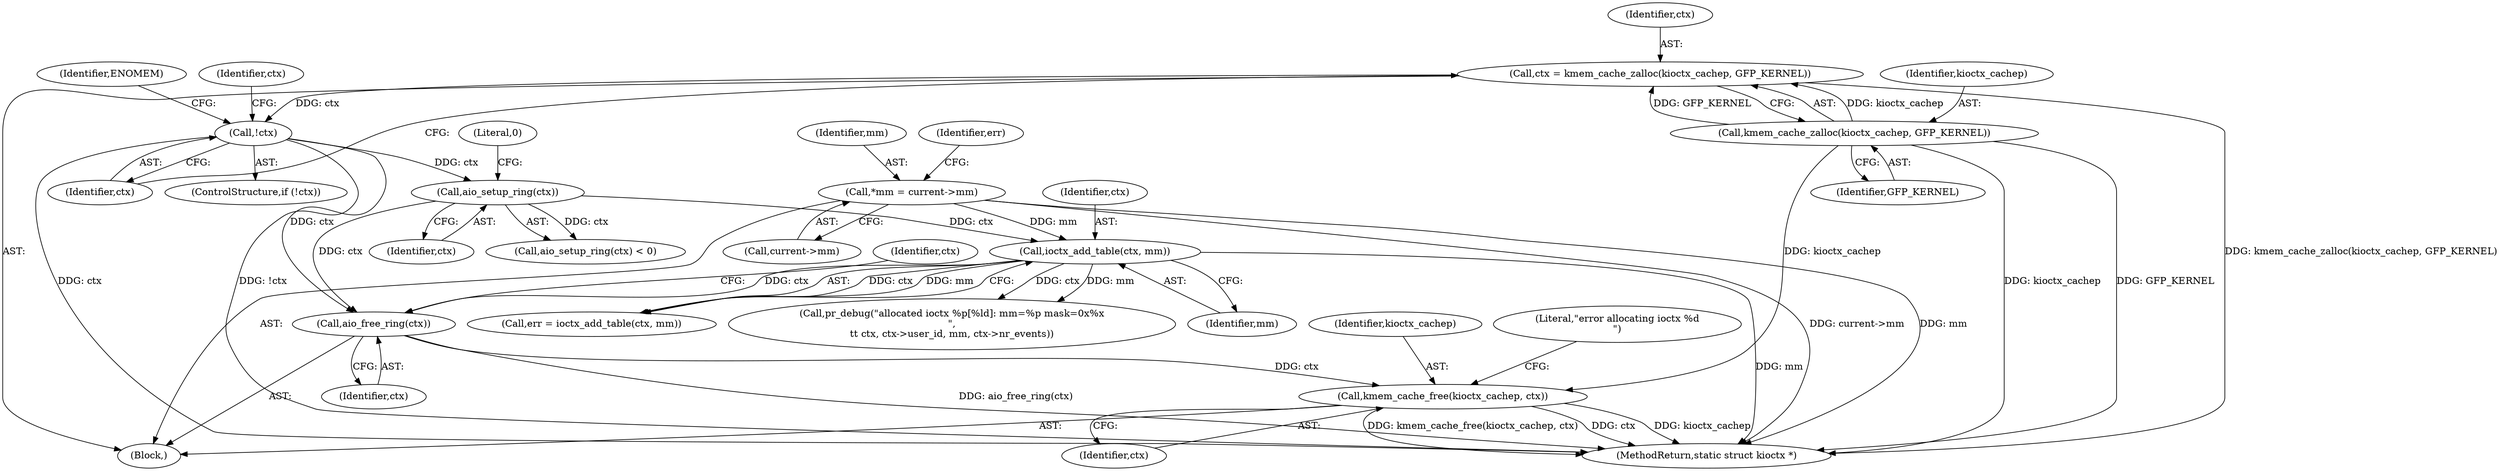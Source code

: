 digraph "0_linux_d558023207e008a4476a3b7bb8706b2a2bf5d84f@pointer" {
"1000334" [label="(Call,aio_free_ring(ctx))"];
"1000171" [label="(Call,!ctx)"];
"1000165" [label="(Call,ctx = kmem_cache_zalloc(kioctx_cachep, GFP_KERNEL))"];
"1000167" [label="(Call,kmem_cache_zalloc(kioctx_cachep, GFP_KERNEL))"];
"1000310" [label="(Call,ioctx_add_table(ctx, mm))"];
"1000231" [label="(Call,aio_setup_ring(ctx))"];
"1000108" [label="(Call,*mm = current->mm)"];
"1000352" [label="(Call,kmem_cache_free(kioctx_cachep, ctx))"];
"1000311" [label="(Identifier,ctx)"];
"1000172" [label="(Identifier,ctx)"];
"1000165" [label="(Call,ctx = kmem_cache_zalloc(kioctx_cachep, GFP_KERNEL))"];
"1000232" [label="(Identifier,ctx)"];
"1000335" [label="(Identifier,ctx)"];
"1000334" [label="(Call,aio_free_ring(ctx))"];
"1000233" [label="(Literal,0)"];
"1000354" [label="(Identifier,ctx)"];
"1000352" [label="(Call,kmem_cache_free(kioctx_cachep, ctx))"];
"1000170" [label="(ControlStructure,if (!ctx))"];
"1000353" [label="(Identifier,kioctx_cachep)"];
"1000356" [label="(Literal,\"error allocating ioctx %d\n\")"];
"1000338" [label="(Identifier,ctx)"];
"1000168" [label="(Identifier,kioctx_cachep)"];
"1000176" [label="(Identifier,ENOMEM)"];
"1000166" [label="(Identifier,ctx)"];
"1000230" [label="(Call,aio_setup_ring(ctx) < 0)"];
"1000116" [label="(Identifier,err)"];
"1000167" [label="(Call,kmem_cache_zalloc(kioctx_cachep, GFP_KERNEL))"];
"1000312" [label="(Identifier,mm)"];
"1000108" [label="(Call,*mm = current->mm)"];
"1000109" [label="(Identifier,mm)"];
"1000308" [label="(Call,err = ioctx_add_table(ctx, mm))"];
"1000106" [label="(Block,)"];
"1000169" [label="(Identifier,GFP_KERNEL)"];
"1000171" [label="(Call,!ctx)"];
"1000231" [label="(Call,aio_setup_ring(ctx))"];
"1000179" [label="(Identifier,ctx)"];
"1000110" [label="(Call,current->mm)"];
"1000310" [label="(Call,ioctx_add_table(ctx, mm))"];
"1000361" [label="(MethodReturn,static struct kioctx *)"];
"1000316" [label="(Call,pr_debug(\"allocated ioctx %p[%ld]: mm=%p mask=0x%x\n\",\n\t\t ctx, ctx->user_id, mm, ctx->nr_events))"];
"1000334" -> "1000106"  [label="AST: "];
"1000334" -> "1000335"  [label="CFG: "];
"1000335" -> "1000334"  [label="AST: "];
"1000338" -> "1000334"  [label="CFG: "];
"1000334" -> "1000361"  [label="DDG: aio_free_ring(ctx)"];
"1000171" -> "1000334"  [label="DDG: ctx"];
"1000310" -> "1000334"  [label="DDG: ctx"];
"1000231" -> "1000334"  [label="DDG: ctx"];
"1000334" -> "1000352"  [label="DDG: ctx"];
"1000171" -> "1000170"  [label="AST: "];
"1000171" -> "1000172"  [label="CFG: "];
"1000172" -> "1000171"  [label="AST: "];
"1000176" -> "1000171"  [label="CFG: "];
"1000179" -> "1000171"  [label="CFG: "];
"1000171" -> "1000361"  [label="DDG: ctx"];
"1000171" -> "1000361"  [label="DDG: !ctx"];
"1000165" -> "1000171"  [label="DDG: ctx"];
"1000171" -> "1000231"  [label="DDG: ctx"];
"1000165" -> "1000106"  [label="AST: "];
"1000165" -> "1000167"  [label="CFG: "];
"1000166" -> "1000165"  [label="AST: "];
"1000167" -> "1000165"  [label="AST: "];
"1000172" -> "1000165"  [label="CFG: "];
"1000165" -> "1000361"  [label="DDG: kmem_cache_zalloc(kioctx_cachep, GFP_KERNEL)"];
"1000167" -> "1000165"  [label="DDG: kioctx_cachep"];
"1000167" -> "1000165"  [label="DDG: GFP_KERNEL"];
"1000167" -> "1000169"  [label="CFG: "];
"1000168" -> "1000167"  [label="AST: "];
"1000169" -> "1000167"  [label="AST: "];
"1000167" -> "1000361"  [label="DDG: kioctx_cachep"];
"1000167" -> "1000361"  [label="DDG: GFP_KERNEL"];
"1000167" -> "1000352"  [label="DDG: kioctx_cachep"];
"1000310" -> "1000308"  [label="AST: "];
"1000310" -> "1000312"  [label="CFG: "];
"1000311" -> "1000310"  [label="AST: "];
"1000312" -> "1000310"  [label="AST: "];
"1000308" -> "1000310"  [label="CFG: "];
"1000310" -> "1000361"  [label="DDG: mm"];
"1000310" -> "1000308"  [label="DDG: ctx"];
"1000310" -> "1000308"  [label="DDG: mm"];
"1000231" -> "1000310"  [label="DDG: ctx"];
"1000108" -> "1000310"  [label="DDG: mm"];
"1000310" -> "1000316"  [label="DDG: ctx"];
"1000310" -> "1000316"  [label="DDG: mm"];
"1000231" -> "1000230"  [label="AST: "];
"1000231" -> "1000232"  [label="CFG: "];
"1000232" -> "1000231"  [label="AST: "];
"1000233" -> "1000231"  [label="CFG: "];
"1000231" -> "1000230"  [label="DDG: ctx"];
"1000108" -> "1000106"  [label="AST: "];
"1000108" -> "1000110"  [label="CFG: "];
"1000109" -> "1000108"  [label="AST: "];
"1000110" -> "1000108"  [label="AST: "];
"1000116" -> "1000108"  [label="CFG: "];
"1000108" -> "1000361"  [label="DDG: current->mm"];
"1000108" -> "1000361"  [label="DDG: mm"];
"1000352" -> "1000106"  [label="AST: "];
"1000352" -> "1000354"  [label="CFG: "];
"1000353" -> "1000352"  [label="AST: "];
"1000354" -> "1000352"  [label="AST: "];
"1000356" -> "1000352"  [label="CFG: "];
"1000352" -> "1000361"  [label="DDG: kioctx_cachep"];
"1000352" -> "1000361"  [label="DDG: kmem_cache_free(kioctx_cachep, ctx)"];
"1000352" -> "1000361"  [label="DDG: ctx"];
}
